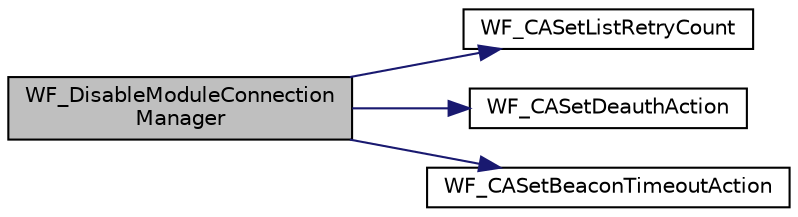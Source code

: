 digraph "WF_DisableModuleConnectionManager"
{
  edge [fontname="Helvetica",fontsize="10",labelfontname="Helvetica",labelfontsize="10"];
  node [fontname="Helvetica",fontsize="10",shape=record];
  rankdir="LR";
  Node1 [label="WF_DisableModuleConnection\lManager",height=0.2,width=0.4,color="black", fillcolor="grey75", style="filled", fontcolor="black"];
  Node1 -> Node2 [color="midnightblue",fontsize="10",style="solid",fontname="Helvetica"];
  Node2 [label="WF_CASetListRetryCount",height=0.2,width=0.4,color="black", fillcolor="white", style="filled",URL="$_w_f_connection_algorithm_8c.html#a0b71b62f554de292605b2db948b5cb88"];
  Node1 -> Node3 [color="midnightblue",fontsize="10",style="solid",fontname="Helvetica"];
  Node3 [label="WF_CASetDeauthAction",height=0.2,width=0.4,color="black", fillcolor="white", style="filled",URL="$_w_f_connection_algorithm_8c.html#a06fb74897ce3107324d519a046a8f999"];
  Node1 -> Node4 [color="midnightblue",fontsize="10",style="solid",fontname="Helvetica"];
  Node4 [label="WF_CASetBeaconTimeoutAction",height=0.2,width=0.4,color="black", fillcolor="white", style="filled",URL="$_w_f_connection_algorithm_8c.html#a9082468838130e6f49497132167e0cbd"];
}
